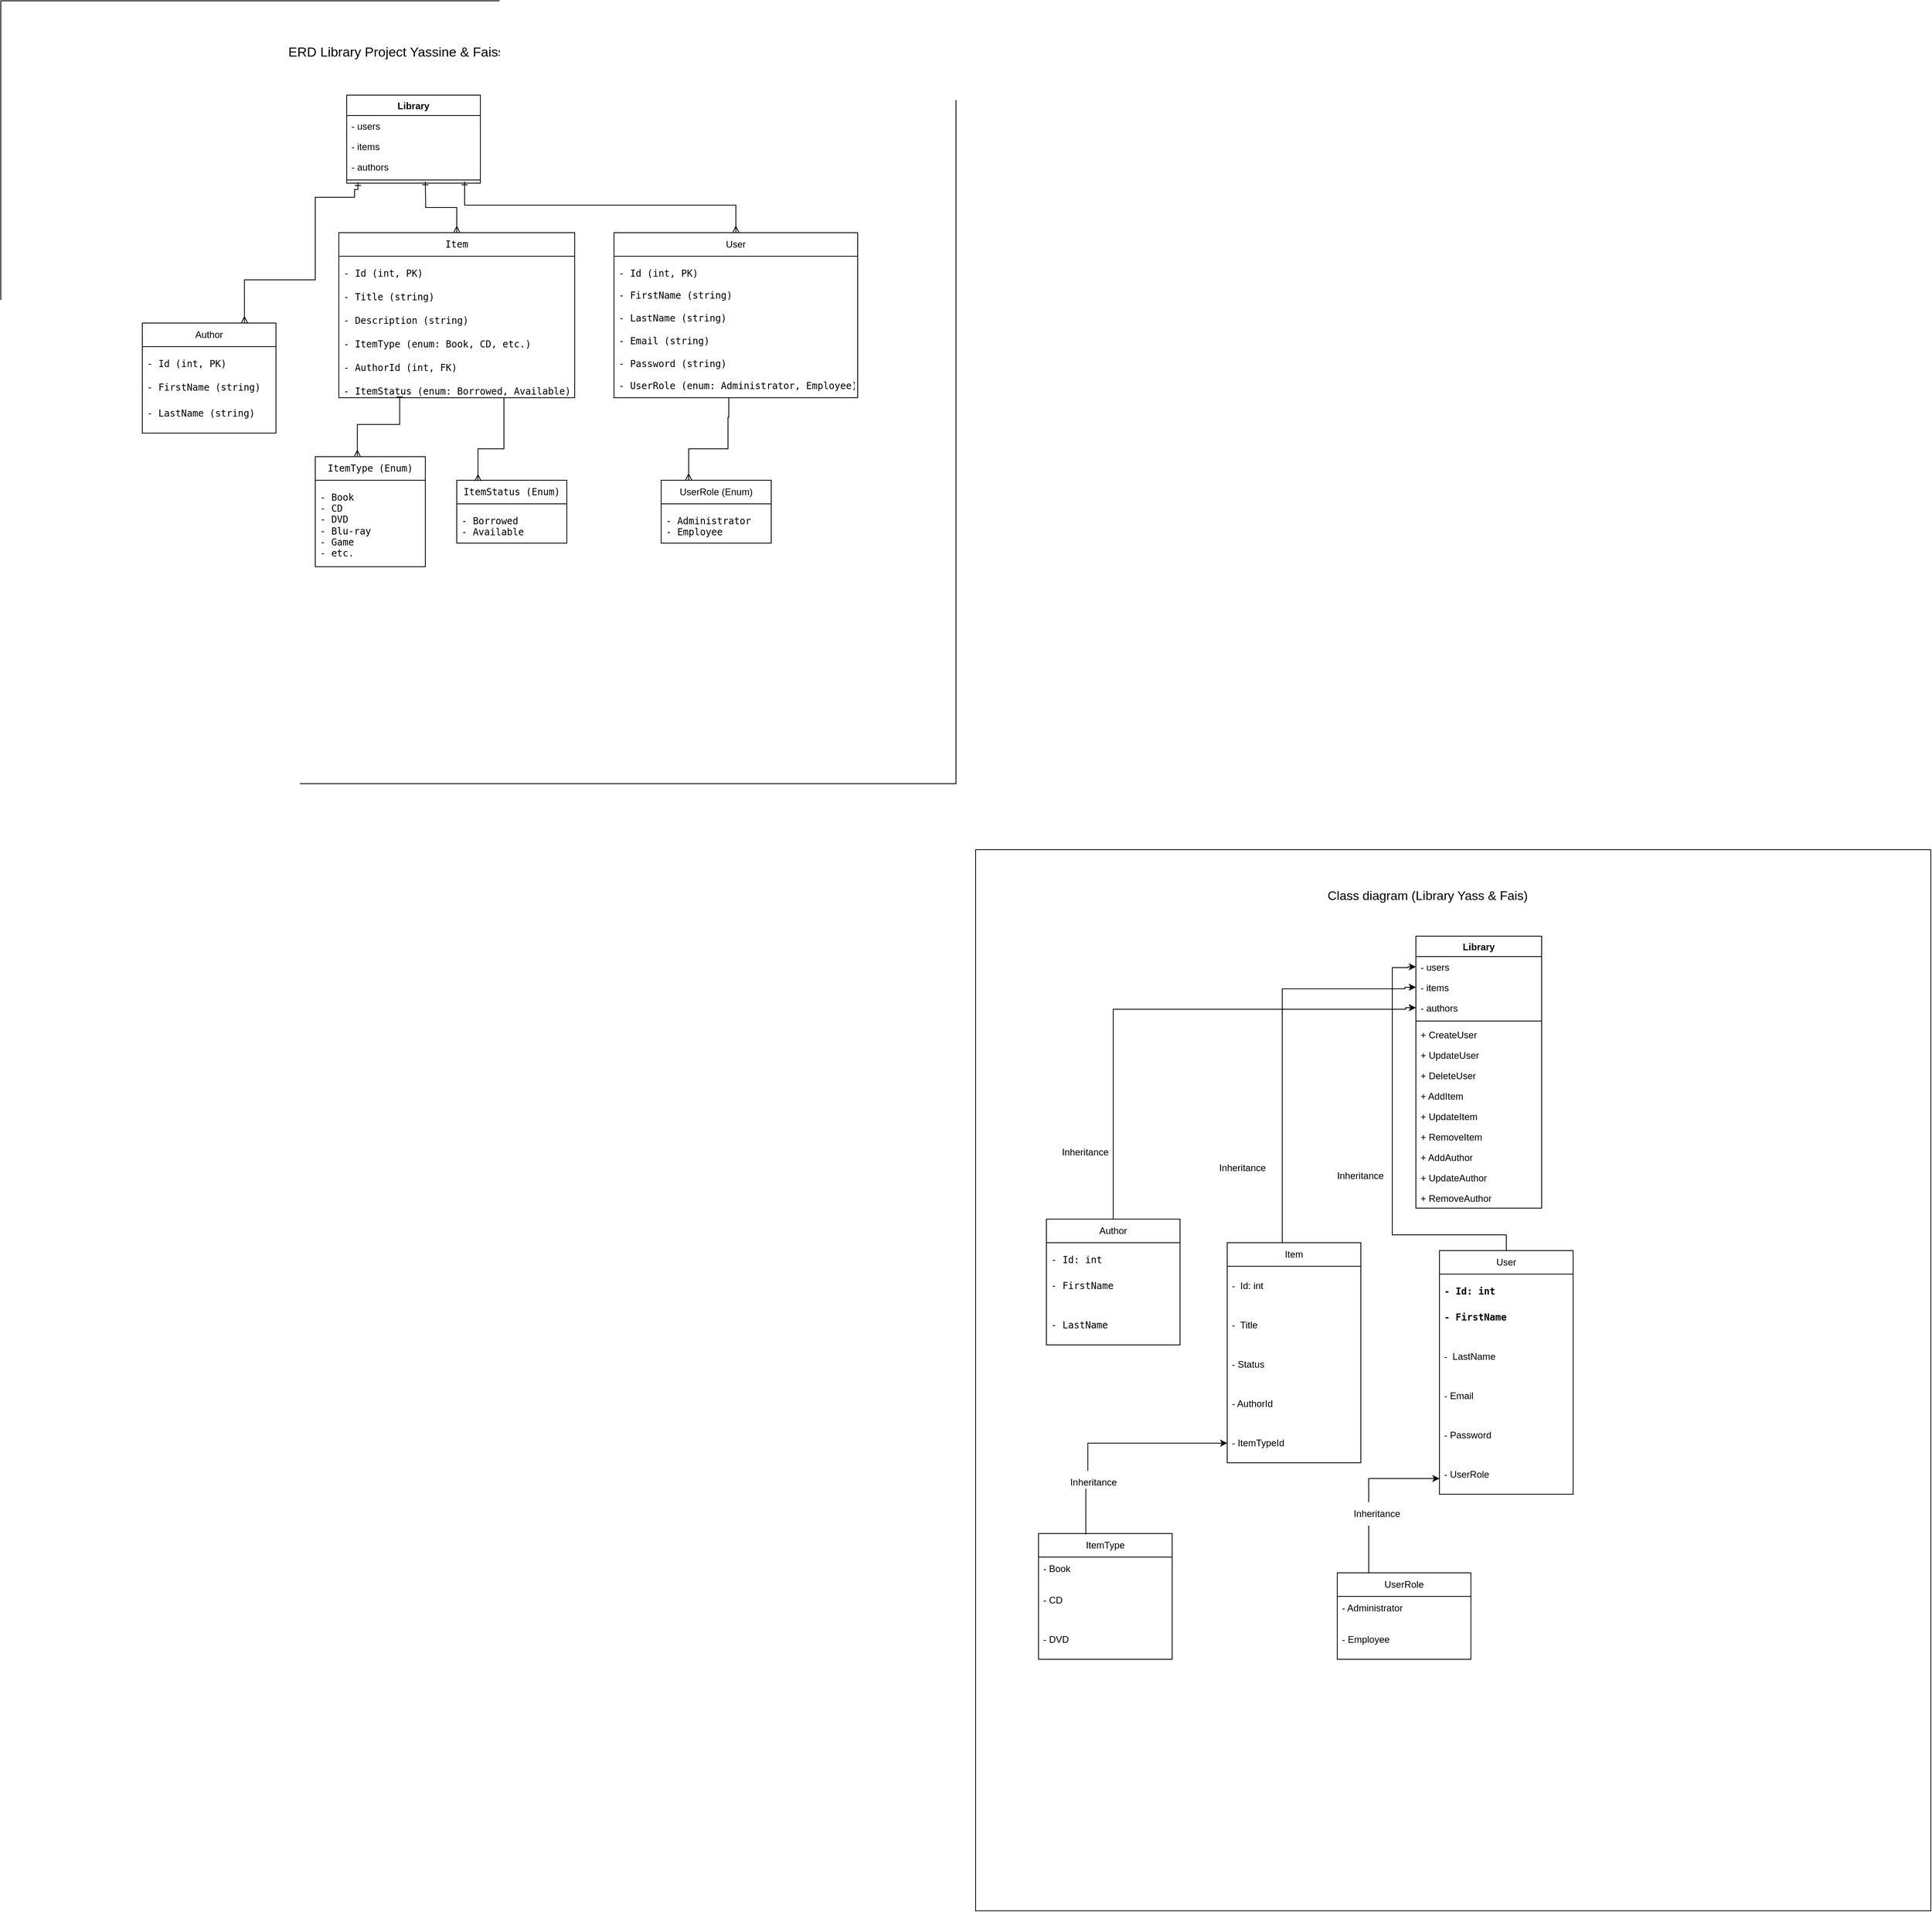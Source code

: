 <mxfile version="21.0.10" type="device"><diagram name="ERD+CLASS" id="y2xXu5rmBTMX0MYpU4nD"><mxGraphModel dx="2514" dy="2089" grid="1" gridSize="10" guides="1" tooltips="1" connect="1" arrows="1" fold="1" page="1" pageScale="1" pageWidth="827" pageHeight="1169" math="0" shadow="0"><root><mxCell id="0"/><mxCell id="1" parent="0"/><mxCell id="miPGfWL3YQAlWUfBly0K-80" value="" style="rounded=0;whiteSpace=wrap;html=1;" parent="1" vertex="1"><mxGeometry x="-270" y="-870" width="1215" height="996" as="geometry"/></mxCell><mxCell id="miPGfWL3YQAlWUfBly0K-81" value="&lt;p style=&quot;line-height: 140%; font-size: 17px;&quot;&gt;ERD Library Project Yassine &amp;amp; Faissal&lt;br&gt;&lt;/p&gt;" style="text;html=1;strokeColor=none;fillColor=none;align=center;verticalAlign=middle;whiteSpace=wrap;rounded=0;" parent="1" vertex="1"><mxGeometry x="40" y="-830" width="400" height="50" as="geometry"/></mxCell><mxCell id="miPGfWL3YQAlWUfBly0K-83" value="Author" style="swimlane;fontStyle=0;childLayout=stackLayout;horizontal=1;startSize=30;horizontalStack=0;resizeParent=1;resizeParentMax=0;resizeLast=0;collapsible=1;marginBottom=0;whiteSpace=wrap;html=1;" parent="1" vertex="1"><mxGeometry x="-90" y="-460" width="170" height="140" as="geometry"/></mxCell><mxCell id="miPGfWL3YQAlWUfBly0K-84" value="&lt;pre&gt;&lt;code class=&quot;!whitespace-pre hljs language-diff&quot;&gt;- Id (int, PK)&lt;/code&gt;&lt;/pre&gt;" style="text;strokeColor=none;fillColor=none;align=left;verticalAlign=middle;spacingLeft=4;spacingRight=4;overflow=hidden;points=[[0,0.5],[1,0.5]];portConstraint=eastwest;rotatable=0;whiteSpace=wrap;html=1;" parent="miPGfWL3YQAlWUfBly0K-83" vertex="1"><mxGeometry y="30" width="170" height="30" as="geometry"/></mxCell><mxCell id="miPGfWL3YQAlWUfBly0K-85" value="&lt;pre&gt;&lt;code class=&quot;!whitespace-pre hljs language-diff&quot;&gt;- FirstName (string)&lt;/code&gt;&lt;/pre&gt;" style="text;strokeColor=none;fillColor=none;align=left;verticalAlign=middle;spacingLeft=4;spacingRight=4;overflow=hidden;points=[[0,0.5],[1,0.5]];portConstraint=eastwest;rotatable=0;whiteSpace=wrap;html=1;" parent="miPGfWL3YQAlWUfBly0K-83" vertex="1"><mxGeometry y="60" width="170" height="30" as="geometry"/></mxCell><mxCell id="miPGfWL3YQAlWUfBly0K-86" value="&lt;pre&gt;&lt;code class=&quot;!whitespace-pre hljs language-diff&quot;&gt;- LastName (string)&lt;/code&gt;&lt;/pre&gt;" style="text;strokeColor=none;fillColor=none;align=left;verticalAlign=middle;spacingLeft=4;spacingRight=4;overflow=hidden;points=[[0,0.5],[1,0.5]];portConstraint=eastwest;rotatable=0;whiteSpace=wrap;html=1;" parent="miPGfWL3YQAlWUfBly0K-83" vertex="1"><mxGeometry y="90" width="170" height="50" as="geometry"/></mxCell><mxCell id="miPGfWL3YQAlWUfBly0K-87" value="&lt;pre&gt;&lt;code class=&quot;!whitespace-pre hljs language-diff&quot;&gt;Item&lt;/code&gt;&lt;/pre&gt;" style="swimlane;fontStyle=0;childLayout=stackLayout;horizontal=1;startSize=30;horizontalStack=0;resizeParent=1;resizeParentMax=0;resizeLast=0;collapsible=1;marginBottom=0;whiteSpace=wrap;html=1;" parent="1" vertex="1"><mxGeometry x="160" y="-575" width="300" height="210" as="geometry"/></mxCell><mxCell id="miPGfWL3YQAlWUfBly0K-88" value="&lt;pre&gt;&lt;code class=&quot;!whitespace-pre hljs language-diff&quot;&gt;- Id (int, PK)&lt;/code&gt;&lt;/pre&gt;" style="text;strokeColor=none;fillColor=none;align=left;verticalAlign=middle;spacingLeft=4;spacingRight=4;overflow=hidden;points=[[0,0.5],[1,0.5]];portConstraint=eastwest;rotatable=0;whiteSpace=wrap;html=1;" parent="miPGfWL3YQAlWUfBly0K-87" vertex="1"><mxGeometry y="30" width="300" height="30" as="geometry"/></mxCell><mxCell id="miPGfWL3YQAlWUfBly0K-89" value="&lt;pre&gt;&lt;code class=&quot;!whitespace-pre hljs language-diff&quot;&gt;&lt;span class=&quot;hljs-deletion&quot;&gt;- Title (string)&lt;/span&gt;&lt;/code&gt;&lt;/pre&gt;" style="text;strokeColor=none;fillColor=none;align=left;verticalAlign=middle;spacingLeft=4;spacingRight=4;overflow=hidden;points=[[0,0.5],[1,0.5]];portConstraint=eastwest;rotatable=0;whiteSpace=wrap;html=1;" parent="miPGfWL3YQAlWUfBly0K-87" vertex="1"><mxGeometry y="60" width="300" height="30" as="geometry"/></mxCell><mxCell id="miPGfWL3YQAlWUfBly0K-90" value="&lt;pre&gt;&lt;code class=&quot;!whitespace-pre hljs language-diff&quot;&gt;&lt;span class=&quot;hljs-deletion&quot;&gt;- Description (string)&lt;/span&gt;&lt;/code&gt;&lt;/pre&gt;" style="text;strokeColor=none;fillColor=none;align=left;verticalAlign=middle;spacingLeft=4;spacingRight=4;overflow=hidden;points=[[0,0.5],[1,0.5]];portConstraint=eastwest;rotatable=0;whiteSpace=wrap;html=1;" parent="miPGfWL3YQAlWUfBly0K-87" vertex="1"><mxGeometry y="90" width="300" height="30" as="geometry"/></mxCell><mxCell id="miPGfWL3YQAlWUfBly0K-91" value="&lt;pre&gt;&lt;code class=&quot;!whitespace-pre hljs language-diff&quot;&gt;- ItemType (enum: Book, CD, etc.)&lt;/code&gt;&lt;/pre&gt;" style="text;strokeColor=none;fillColor=none;align=left;verticalAlign=middle;spacingLeft=4;spacingRight=4;overflow=hidden;points=[[0,0.5],[1,0.5]];portConstraint=eastwest;rotatable=0;whiteSpace=wrap;html=1;" parent="miPGfWL3YQAlWUfBly0K-87" vertex="1"><mxGeometry y="120" width="300" height="30" as="geometry"/></mxCell><mxCell id="miPGfWL3YQAlWUfBly0K-92" value="&lt;pre&gt;&lt;code class=&quot;!whitespace-pre hljs language-diff&quot;&gt;- AuthorId (int, FK)&lt;/code&gt;&lt;/pre&gt;" style="text;strokeColor=none;fillColor=none;align=left;verticalAlign=middle;spacingLeft=4;spacingRight=4;overflow=hidden;points=[[0,0.5],[1,0.5]];portConstraint=eastwest;rotatable=0;whiteSpace=wrap;html=1;" parent="miPGfWL3YQAlWUfBly0K-87" vertex="1"><mxGeometry y="150" width="300" height="30" as="geometry"/></mxCell><mxCell id="miPGfWL3YQAlWUfBly0K-93" value="&lt;pre&gt;&lt;code class=&quot;!whitespace-pre hljs language-diff&quot;&gt;- ItemStatus (enum: Borrowed, Available)&lt;/code&gt;&lt;/pre&gt;" style="text;strokeColor=none;fillColor=none;align=left;verticalAlign=middle;spacingLeft=4;spacingRight=4;overflow=hidden;points=[[0,0.5],[1,0.5]];portConstraint=eastwest;rotatable=0;whiteSpace=wrap;html=1;" parent="miPGfWL3YQAlWUfBly0K-87" vertex="1"><mxGeometry y="180" width="300" height="30" as="geometry"/></mxCell><mxCell id="miPGfWL3YQAlWUfBly0K-94" value="&lt;pre&gt;&lt;code class=&quot;!whitespace-pre hljs language-diff&quot;&gt;ItemType (Enum)&lt;/code&gt;&lt;/pre&gt;" style="swimlane;fontStyle=0;childLayout=stackLayout;horizontal=1;startSize=30;horizontalStack=0;resizeParent=1;resizeParentMax=0;resizeLast=0;collapsible=1;marginBottom=0;whiteSpace=wrap;html=1;" parent="1" vertex="1"><mxGeometry x="130" y="-290" width="140" height="140" as="geometry"/></mxCell><mxCell id="miPGfWL3YQAlWUfBly0K-95" value="&lt;pre&gt;&lt;code class=&quot;!whitespace-pre hljs language-diff&quot;&gt;- Book&lt;br&gt;&lt;/code&gt;&lt;code class=&quot;!whitespace-pre hljs language-diff&quot;&gt;- CD&lt;br&gt;&lt;span class=&quot;hljs-deletion&quot;&gt;- DVD&lt;/span&gt;&lt;br&gt;&lt;span class=&quot;hljs-deletion&quot;&gt;- Blu-ray&lt;/span&gt;&lt;br&gt;&lt;span class=&quot;hljs-deletion&quot;&gt;- Game&lt;/span&gt;&lt;br&gt;&lt;span class=&quot;hljs-deletion&quot;&gt;- etc.&lt;/span&gt;&lt;/code&gt;&lt;/pre&gt;" style="text;strokeColor=none;fillColor=none;align=left;verticalAlign=middle;spacingLeft=4;spacingRight=4;overflow=hidden;points=[[0,0.5],[1,0.5]];portConstraint=eastwest;rotatable=0;whiteSpace=wrap;html=1;" parent="miPGfWL3YQAlWUfBly0K-94" vertex="1"><mxGeometry y="30" width="140" height="110" as="geometry"/></mxCell><mxCell id="miPGfWL3YQAlWUfBly0K-96" value="User" style="swimlane;fontStyle=0;childLayout=stackLayout;horizontal=1;startSize=30;horizontalStack=0;resizeParent=1;resizeParentMax=0;resizeLast=0;collapsible=1;marginBottom=0;whiteSpace=wrap;html=1;" parent="1" vertex="1"><mxGeometry x="510" y="-575" width="310" height="210" as="geometry"/></mxCell><mxCell id="miPGfWL3YQAlWUfBly0K-97" value="&lt;pre&gt;&lt;code class=&quot;!whitespace-pre hljs language-diff&quot;&gt;- Id (int, PK)&lt;br&gt;&lt;br&gt;&lt;span class=&quot;hljs-deletion&quot;&gt;- FirstName (string)&lt;/span&gt;&lt;br&gt;&lt;br&gt;&lt;span class=&quot;hljs-deletion&quot;&gt;- LastName (string)&lt;/span&gt;&lt;br&gt;&lt;br&gt;&lt;span class=&quot;hljs-deletion&quot;&gt;- Email (string)&lt;/span&gt;&lt;br&gt;&lt;br&gt;&lt;span class=&quot;hljs-deletion&quot;&gt;- Password (string)&lt;/span&gt;&lt;br&gt;&lt;br&gt;&lt;span class=&quot;hljs-deletion&quot;&gt;- UserRole (enum: Administrator, Employee)&lt;/span&gt;&lt;/code&gt;&lt;/pre&gt;" style="text;strokeColor=none;fillColor=none;align=left;verticalAlign=middle;spacingLeft=4;spacingRight=4;overflow=hidden;points=[[0,0.5],[1,0.5]];portConstraint=eastwest;rotatable=0;whiteSpace=wrap;html=1;" parent="miPGfWL3YQAlWUfBly0K-96" vertex="1"><mxGeometry y="30" width="310" height="180" as="geometry"/></mxCell><mxCell id="miPGfWL3YQAlWUfBly0K-98" value="UserRole (Enum)" style="swimlane;fontStyle=0;childLayout=stackLayout;horizontal=1;startSize=30;horizontalStack=0;resizeParent=1;resizeParentMax=0;resizeLast=0;collapsible=1;marginBottom=0;whiteSpace=wrap;html=1;" parent="1" vertex="1"><mxGeometry x="570" y="-260" width="140" height="80" as="geometry"/></mxCell><mxCell id="miPGfWL3YQAlWUfBly0K-99" value="&lt;pre&gt;&lt;code class=&quot;!whitespace-pre hljs language-diff&quot;&gt;- Administrator&lt;br/&gt;&lt;span class=&quot;hljs-deletion&quot;&gt;- Employee&lt;/span&gt;&lt;/code&gt;&lt;/pre&gt;" style="text;strokeColor=none;fillColor=none;align=left;verticalAlign=middle;spacingLeft=4;spacingRight=4;overflow=hidden;points=[[0,0.5],[1,0.5]];portConstraint=eastwest;rotatable=0;whiteSpace=wrap;html=1;" parent="miPGfWL3YQAlWUfBly0K-98" vertex="1"><mxGeometry y="30" width="140" height="50" as="geometry"/></mxCell><mxCell id="miPGfWL3YQAlWUfBly0K-100" value="&lt;pre&gt;&lt;code class=&quot;!whitespace-pre hljs language-diff&quot;&gt;ItemStatus (Enum)&lt;/code&gt;&lt;/pre&gt;" style="swimlane;fontStyle=0;childLayout=stackLayout;horizontal=1;startSize=30;horizontalStack=0;resizeParent=1;resizeParentMax=0;resizeLast=0;collapsible=1;marginBottom=0;whiteSpace=wrap;html=1;" parent="1" vertex="1"><mxGeometry x="310" y="-260" width="140" height="80" as="geometry"/></mxCell><mxCell id="miPGfWL3YQAlWUfBly0K-101" value="&lt;pre&gt;&lt;code class=&quot;!whitespace-pre hljs language-diff&quot;&gt;- Borrowed  &lt;br&gt;- Available &lt;/code&gt;&lt;/pre&gt;" style="text;strokeColor=none;fillColor=none;align=left;verticalAlign=middle;spacingLeft=4;spacingRight=4;overflow=hidden;points=[[0,0.5],[1,0.5]];portConstraint=eastwest;rotatable=0;whiteSpace=wrap;html=1;" parent="miPGfWL3YQAlWUfBly0K-100" vertex="1"><mxGeometry y="30" width="140" height="50" as="geometry"/></mxCell><mxCell id="miPGfWL3YQAlWUfBly0K-103" style="edgeStyle=orthogonalEdgeStyle;rounded=0;orthogonalLoop=1;jettySize=auto;html=1;endArrow=baseDash;endFill=0;startArrow=ERmany;startFill=0;exitX=0.25;exitY=0;exitDx=0;exitDy=0;" parent="1" source="miPGfWL3YQAlWUfBly0K-98" target="miPGfWL3YQAlWUfBly0K-97" edge="1"><mxGeometry relative="1" as="geometry"><Array as="points"><mxPoint x="605" y="-300"/><mxPoint x="655" y="-300"/><mxPoint x="655" y="-340"/><mxPoint x="656" y="-340"/></Array><mxPoint x="600" y="-310" as="sourcePoint"/><mxPoint x="908" y="-322" as="targetPoint"/></mxGeometry></mxCell><mxCell id="miPGfWL3YQAlWUfBly0K-104" style="edgeStyle=orthogonalEdgeStyle;rounded=0;orthogonalLoop=1;jettySize=auto;html=1;endArrow=ERmany;endFill=0;startArrow=ERone;startFill=0;entryX=0.5;entryY=0;entryDx=0;entryDy=0;" parent="1" target="miPGfWL3YQAlWUfBly0K-87" edge="1"><mxGeometry relative="1" as="geometry"><mxPoint x="270" y="-640" as="sourcePoint"/><mxPoint x="270" y="-512" as="targetPoint"/></mxGeometry></mxCell><mxCell id="miPGfWL3YQAlWUfBly0K-105" style="edgeStyle=orthogonalEdgeStyle;rounded=0;orthogonalLoop=1;jettySize=auto;html=1;endArrow=ERmany;endFill=0;startArrow=ERone;startFill=0;entryX=0.5;entryY=0;entryDx=0;entryDy=0;" parent="1" target="miPGfWL3YQAlWUfBly0K-96" edge="1"><mxGeometry relative="1" as="geometry"><mxPoint x="320" y="-640" as="sourcePoint"/><mxPoint x="340" y="-550" as="targetPoint"/><Array as="points"><mxPoint x="320" y="-610"/><mxPoint x="665" y="-610"/></Array></mxGeometry></mxCell><mxCell id="miPGfWL3YQAlWUfBly0K-106" style="edgeStyle=orthogonalEdgeStyle;rounded=0;orthogonalLoop=1;jettySize=auto;html=1;startArrow=ERmany;startFill=0;endArrow=baseDash;endFill=0;exitX=0.193;exitY=0.013;exitDx=0;exitDy=0;exitPerimeter=0;" parent="1" source="miPGfWL3YQAlWUfBly0K-100" target="miPGfWL3YQAlWUfBly0K-93" edge="1"><mxGeometry relative="1" as="geometry"><Array as="points"><mxPoint x="337" y="-300"/><mxPoint x="370" y="-300"/></Array><mxPoint x="334" y="-279" as="sourcePoint"/><mxPoint x="370" y="-360" as="targetPoint"/></mxGeometry></mxCell><mxCell id="miPGfWL3YQAlWUfBly0K-107" style="edgeStyle=orthogonalEdgeStyle;rounded=0;orthogonalLoop=1;jettySize=auto;html=1;startArrow=ERmany;startFill=0;endArrow=baseDash;endFill=0;exitX=0.193;exitY=0.013;exitDx=0;exitDy=0;exitPerimeter=0;entryX=0.258;entryY=0.968;entryDx=0;entryDy=0;entryPerimeter=0;" parent="1" target="miPGfWL3YQAlWUfBly0K-93" edge="1"><mxGeometry relative="1" as="geometry"><Array as="points"><mxPoint x="184" y="-331"/><mxPoint x="237" y="-331"/></Array><mxPoint x="183.5" y="-290" as="sourcePoint"/><mxPoint x="216" y="-390" as="targetPoint"/></mxGeometry></mxCell><mxCell id="miPGfWL3YQAlWUfBly0K-108" value="" style="rounded=0;whiteSpace=wrap;html=1;" parent="1" vertex="1"><mxGeometry x="970" y="210" width="1215" height="1350" as="geometry"/></mxCell><mxCell id="miPGfWL3YQAlWUfBly0K-109" value="&lt;font style=&quot;font-size: 16px;&quot;&gt;Class diagram (Library Yass &amp;amp; Fais)&lt;br&gt;&lt;/font&gt;" style="text;html=1;strokeColor=none;fillColor=none;align=center;verticalAlign=middle;whiteSpace=wrap;rounded=0;" parent="1" vertex="1"><mxGeometry x="1320" y="226" width="450" height="84" as="geometry"/></mxCell><mxCell id="miPGfWL3YQAlWUfBly0K-110" value="Author" style="swimlane;fontStyle=0;childLayout=stackLayout;horizontal=1;startSize=30;horizontalStack=0;resizeParent=1;resizeParentMax=0;resizeLast=0;collapsible=1;marginBottom=0;whiteSpace=wrap;html=1;" parent="1" vertex="1"><mxGeometry x="1060" y="680" width="170" height="160" as="geometry"/></mxCell><mxCell id="miPGfWL3YQAlWUfBly0K-111" value="&lt;pre&gt;&lt;code class=&quot;!whitespace-pre hljs language-sql&quot;&gt;- Id: &lt;span class=&quot;hljs-type&quot;&gt;int&lt;/span&gt;&lt;/code&gt;&lt;/pre&gt;" style="text;strokeColor=none;fillColor=none;align=left;verticalAlign=middle;spacingLeft=4;spacingRight=4;overflow=hidden;points=[[0,0.5],[1,0.5]];portConstraint=eastwest;rotatable=0;whiteSpace=wrap;html=1;" parent="miPGfWL3YQAlWUfBly0K-110" vertex="1"><mxGeometry y="30" width="170" height="30" as="geometry"/></mxCell><mxCell id="miPGfWL3YQAlWUfBly0K-112" value="&lt;pre&gt;&lt;code class=&quot;!whitespace-pre hljs language-sql&quot;&gt;- FirstName &lt;span class=&quot;hljs-operator&quot;&gt;&lt;/span&gt;&lt;/code&gt;&lt;/pre&gt;" style="text;strokeColor=none;fillColor=none;align=left;verticalAlign=middle;spacingLeft=4;spacingRight=4;overflow=hidden;points=[[0,0.5],[1,0.5]];portConstraint=eastwest;rotatable=0;whiteSpace=wrap;html=1;" parent="miPGfWL3YQAlWUfBly0K-110" vertex="1"><mxGeometry y="60" width="170" height="50" as="geometry"/></mxCell><mxCell id="miPGfWL3YQAlWUfBly0K-113" value="&lt;pre&gt;&lt;code class=&quot;!whitespace-pre hljs language-sql&quot;&gt;- LastName &lt;span class=&quot;hljs-operator&quot;&gt;&lt;/span&gt;&lt;/code&gt;&lt;/pre&gt;" style="text;strokeColor=none;fillColor=none;align=left;verticalAlign=middle;spacingLeft=4;spacingRight=4;overflow=hidden;points=[[0,0.5],[1,0.5]];portConstraint=eastwest;rotatable=0;whiteSpace=wrap;html=1;" parent="miPGfWL3YQAlWUfBly0K-110" vertex="1"><mxGeometry y="110" width="170" height="50" as="geometry"/></mxCell><mxCell id="miPGfWL3YQAlWUfBly0K-114" value="User" style="swimlane;fontStyle=0;childLayout=stackLayout;horizontal=1;startSize=30;horizontalStack=0;resizeParent=1;resizeParentMax=0;resizeLast=0;collapsible=1;marginBottom=0;whiteSpace=wrap;html=1;" parent="1" vertex="1"><mxGeometry x="1560" y="720" width="170" height="310" as="geometry"/></mxCell><mxCell id="miPGfWL3YQAlWUfBly0K-115" value="&lt;pre&gt;&lt;code class=&quot;!whitespace-pre hljs language-sql&quot;&gt;- Id: &lt;span class=&quot;hljs-type&quot;&gt;int&lt;/span&gt;&lt;/code&gt;&lt;/pre&gt;" style="text;strokeColor=none;fillColor=none;align=left;verticalAlign=middle;spacingLeft=4;spacingRight=4;overflow=hidden;points=[[0,0.5],[1,0.5]];portConstraint=eastwest;rotatable=0;whiteSpace=wrap;html=1;fontStyle=1" parent="miPGfWL3YQAlWUfBly0K-114" vertex="1"><mxGeometry y="30" width="170" height="30" as="geometry"/></mxCell><mxCell id="miPGfWL3YQAlWUfBly0K-116" value="&lt;pre&gt;&lt;code class=&quot;!whitespace-pre hljs language-sql&quot;&gt;- FirstName &lt;span class=&quot;hljs-operator&quot;&gt;&lt;/span&gt;&lt;/code&gt;&lt;/pre&gt;" style="text;strokeColor=none;fillColor=none;align=left;verticalAlign=middle;spacingLeft=4;spacingRight=4;overflow=hidden;points=[[0,0.5],[1,0.5]];portConstraint=eastwest;rotatable=0;whiteSpace=wrap;html=1;fontStyle=1" parent="miPGfWL3YQAlWUfBly0K-114" vertex="1"><mxGeometry y="60" width="170" height="50" as="geometry"/></mxCell><mxCell id="miPGfWL3YQAlWUfBly0K-117" value="-&amp;nbsp; LastName" style="text;strokeColor=none;fillColor=none;align=left;verticalAlign=middle;spacingLeft=4;spacingRight=4;overflow=hidden;points=[[0,0.5],[1,0.5]];portConstraint=eastwest;rotatable=0;whiteSpace=wrap;html=1;" parent="miPGfWL3YQAlWUfBly0K-114" vertex="1"><mxGeometry y="110" width="170" height="50" as="geometry"/></mxCell><mxCell id="miPGfWL3YQAlWUfBly0K-118" value="- Email" style="text;strokeColor=none;fillColor=none;align=left;verticalAlign=middle;spacingLeft=4;spacingRight=4;overflow=hidden;points=[[0,0.5],[1,0.5]];portConstraint=eastwest;rotatable=0;whiteSpace=wrap;html=1;" parent="miPGfWL3YQAlWUfBly0K-114" vertex="1"><mxGeometry y="160" width="170" height="50" as="geometry"/></mxCell><mxCell id="miPGfWL3YQAlWUfBly0K-119" value="- Password" style="text;strokeColor=none;fillColor=none;align=left;verticalAlign=middle;spacingLeft=4;spacingRight=4;overflow=hidden;points=[[0,0.5],[1,0.5]];portConstraint=eastwest;rotatable=0;whiteSpace=wrap;html=1;" parent="miPGfWL3YQAlWUfBly0K-114" vertex="1"><mxGeometry y="210" width="170" height="50" as="geometry"/></mxCell><mxCell id="miPGfWL3YQAlWUfBly0K-120" value="- UserRole" style="text;strokeColor=none;fillColor=none;align=left;verticalAlign=middle;spacingLeft=4;spacingRight=4;overflow=hidden;points=[[0,0.5],[1,0.5]];portConstraint=eastwest;rotatable=0;whiteSpace=wrap;html=1;" parent="miPGfWL3YQAlWUfBly0K-114" vertex="1"><mxGeometry y="260" width="170" height="50" as="geometry"/></mxCell><mxCell id="miPGfWL3YQAlWUfBly0K-121" value="Item" style="swimlane;fontStyle=0;childLayout=stackLayout;horizontal=1;startSize=30;horizontalStack=0;resizeParent=1;resizeParentMax=0;resizeLast=0;collapsible=1;marginBottom=0;whiteSpace=wrap;html=1;" parent="1" vertex="1"><mxGeometry x="1290" y="710" width="170" height="280" as="geometry"/></mxCell><mxCell id="miPGfWL3YQAlWUfBly0K-122" value="-&amp;nbsp; Id: int" style="text;strokeColor=none;fillColor=none;align=left;verticalAlign=middle;spacingLeft=4;spacingRight=4;overflow=hidden;points=[[0,0.5],[1,0.5]];portConstraint=eastwest;rotatable=0;whiteSpace=wrap;html=1;" parent="miPGfWL3YQAlWUfBly0K-121" vertex="1"><mxGeometry y="30" width="170" height="50" as="geometry"/></mxCell><mxCell id="miPGfWL3YQAlWUfBly0K-123" value="-&amp;nbsp; Title" style="text;strokeColor=none;fillColor=none;align=left;verticalAlign=middle;spacingLeft=4;spacingRight=4;overflow=hidden;points=[[0,0.5],[1,0.5]];portConstraint=eastwest;rotatable=0;whiteSpace=wrap;html=1;" parent="miPGfWL3YQAlWUfBly0K-121" vertex="1"><mxGeometry y="80" width="170" height="50" as="geometry"/></mxCell><mxCell id="miPGfWL3YQAlWUfBly0K-124" value="- Status" style="text;strokeColor=none;fillColor=none;align=left;verticalAlign=middle;spacingLeft=4;spacingRight=4;overflow=hidden;points=[[0,0.5],[1,0.5]];portConstraint=eastwest;rotatable=0;whiteSpace=wrap;html=1;" parent="miPGfWL3YQAlWUfBly0K-121" vertex="1"><mxGeometry y="130" width="170" height="50" as="geometry"/></mxCell><mxCell id="miPGfWL3YQAlWUfBly0K-125" value="- AuthorId" style="text;strokeColor=none;fillColor=none;align=left;verticalAlign=middle;spacingLeft=4;spacingRight=4;overflow=hidden;points=[[0,0.5],[1,0.5]];portConstraint=eastwest;rotatable=0;whiteSpace=wrap;html=1;" parent="miPGfWL3YQAlWUfBly0K-121" vertex="1"><mxGeometry y="180" width="170" height="50" as="geometry"/></mxCell><mxCell id="miPGfWL3YQAlWUfBly0K-126" value="- ItemTypeId" style="text;strokeColor=none;fillColor=none;align=left;verticalAlign=middle;spacingLeft=4;spacingRight=4;overflow=hidden;points=[[0,0.5],[1,0.5]];portConstraint=eastwest;rotatable=0;whiteSpace=wrap;html=1;" parent="miPGfWL3YQAlWUfBly0K-121" vertex="1"><mxGeometry y="230" width="170" height="50" as="geometry"/></mxCell><mxCell id="miPGfWL3YQAlWUfBly0K-127" value="ItemType" style="swimlane;fontStyle=0;childLayout=stackLayout;horizontal=1;startSize=30;horizontalStack=0;resizeParent=1;resizeParentMax=0;resizeLast=0;collapsible=1;marginBottom=0;whiteSpace=wrap;html=1;" parent="1" vertex="1"><mxGeometry x="1050" y="1080" width="170" height="160" as="geometry"/></mxCell><mxCell id="miPGfWL3YQAlWUfBly0K-128" value="- Book" style="text;strokeColor=none;fillColor=none;align=left;verticalAlign=middle;spacingLeft=4;spacingRight=4;overflow=hidden;points=[[0,0.5],[1,0.5]];portConstraint=eastwest;rotatable=0;whiteSpace=wrap;html=1;" parent="miPGfWL3YQAlWUfBly0K-127" vertex="1"><mxGeometry y="30" width="170" height="30" as="geometry"/></mxCell><mxCell id="miPGfWL3YQAlWUfBly0K-129" value="- CD" style="text;strokeColor=none;fillColor=none;align=left;verticalAlign=middle;spacingLeft=4;spacingRight=4;overflow=hidden;points=[[0,0.5],[1,0.5]];portConstraint=eastwest;rotatable=0;whiteSpace=wrap;html=1;" parent="miPGfWL3YQAlWUfBly0K-127" vertex="1"><mxGeometry y="60" width="170" height="50" as="geometry"/></mxCell><mxCell id="miPGfWL3YQAlWUfBly0K-130" value="- DVD" style="text;strokeColor=none;fillColor=none;align=left;verticalAlign=middle;spacingLeft=4;spacingRight=4;overflow=hidden;points=[[0,0.5],[1,0.5]];portConstraint=eastwest;rotatable=0;whiteSpace=wrap;html=1;" parent="miPGfWL3YQAlWUfBly0K-127" vertex="1"><mxGeometry y="110" width="170" height="50" as="geometry"/></mxCell><mxCell id="miPGfWL3YQAlWUfBly0K-131" value="UserRole" style="swimlane;fontStyle=0;childLayout=stackLayout;horizontal=1;startSize=30;horizontalStack=0;resizeParent=1;resizeParentMax=0;resizeLast=0;collapsible=1;marginBottom=0;whiteSpace=wrap;html=1;" parent="1" vertex="1"><mxGeometry x="1430" y="1130" width="170" height="110" as="geometry"/></mxCell><mxCell id="miPGfWL3YQAlWUfBly0K-132" value="- Administrator" style="text;strokeColor=none;fillColor=none;align=left;verticalAlign=middle;spacingLeft=4;spacingRight=4;overflow=hidden;points=[[0,0.5],[1,0.5]];portConstraint=eastwest;rotatable=0;whiteSpace=wrap;html=1;" parent="miPGfWL3YQAlWUfBly0K-131" vertex="1"><mxGeometry y="30" width="170" height="30" as="geometry"/></mxCell><mxCell id="miPGfWL3YQAlWUfBly0K-133" value="- Employee" style="text;strokeColor=none;fillColor=none;align=left;verticalAlign=middle;spacingLeft=4;spacingRight=4;overflow=hidden;points=[[0,0.5],[1,0.5]];portConstraint=eastwest;rotatable=0;whiteSpace=wrap;html=1;" parent="miPGfWL3YQAlWUfBly0K-131" vertex="1"><mxGeometry y="60" width="170" height="50" as="geometry"/></mxCell><mxCell id="miPGfWL3YQAlWUfBly0K-134" style="edgeStyle=orthogonalEdgeStyle;rounded=0;orthogonalLoop=1;jettySize=auto;html=1;exitX=0.5;exitY=0;exitDx=0;exitDy=0;entryX=0;entryY=0.5;entryDx=0;entryDy=0;" parent="1" source="miPGfWL3YQAlWUfBly0K-110" target="miPGfWL3YQAlWUfBly0K-138" edge="1"><mxGeometry relative="1" as="geometry"><Array as="points"><mxPoint x="1145" y="413"/><mxPoint x="1517" y="413"/><mxPoint x="1517" y="411"/></Array><mxPoint x="1290" y="140" as="sourcePoint"/><mxPoint x="1150" y="369" as="targetPoint"/></mxGeometry></mxCell><mxCell id="miPGfWL3YQAlWUfBly0K-135" value="Library" style="swimlane;fontStyle=1;align=center;verticalAlign=top;childLayout=stackLayout;horizontal=1;startSize=26;horizontalStack=0;resizeParent=1;resizeParentMax=0;resizeLast=0;collapsible=1;marginBottom=0;whiteSpace=wrap;html=1;" parent="1" vertex="1"><mxGeometry x="1530" y="320" width="160" height="346" as="geometry"/></mxCell><mxCell id="miPGfWL3YQAlWUfBly0K-136" value="- users" style="text;strokeColor=none;fillColor=none;align=left;verticalAlign=top;spacingLeft=4;spacingRight=4;overflow=hidden;rotatable=0;points=[[0,0.5],[1,0.5]];portConstraint=eastwest;whiteSpace=wrap;html=1;" parent="miPGfWL3YQAlWUfBly0K-135" vertex="1"><mxGeometry y="26" width="160" height="26" as="geometry"/></mxCell><mxCell id="miPGfWL3YQAlWUfBly0K-137" value="- items" style="text;strokeColor=none;fillColor=none;align=left;verticalAlign=top;spacingLeft=4;spacingRight=4;overflow=hidden;rotatable=0;points=[[0,0.5],[1,0.5]];portConstraint=eastwest;whiteSpace=wrap;html=1;" parent="miPGfWL3YQAlWUfBly0K-135" vertex="1"><mxGeometry y="52" width="160" height="26" as="geometry"/></mxCell><mxCell id="miPGfWL3YQAlWUfBly0K-138" value="- authors" style="text;strokeColor=none;fillColor=none;align=left;verticalAlign=top;spacingLeft=4;spacingRight=4;overflow=hidden;rotatable=0;points=[[0,0.5],[1,0.5]];portConstraint=eastwest;whiteSpace=wrap;html=1;" parent="miPGfWL3YQAlWUfBly0K-135" vertex="1"><mxGeometry y="78" width="160" height="26" as="geometry"/></mxCell><mxCell id="miPGfWL3YQAlWUfBly0K-139" value="" style="line;strokeWidth=1;fillColor=none;align=left;verticalAlign=middle;spacingTop=-1;spacingLeft=3;spacingRight=3;rotatable=0;labelPosition=right;points=[];portConstraint=eastwest;strokeColor=inherit;" parent="miPGfWL3YQAlWUfBly0K-135" vertex="1"><mxGeometry y="104" width="160" height="8" as="geometry"/></mxCell><mxCell id="miPGfWL3YQAlWUfBly0K-140" value="+ CreateUser" style="text;strokeColor=none;fillColor=none;align=left;verticalAlign=top;spacingLeft=4;spacingRight=4;overflow=hidden;rotatable=0;points=[[0,0.5],[1,0.5]];portConstraint=eastwest;whiteSpace=wrap;html=1;" parent="miPGfWL3YQAlWUfBly0K-135" vertex="1"><mxGeometry y="112" width="160" height="26" as="geometry"/></mxCell><mxCell id="miPGfWL3YQAlWUfBly0K-141" value="+ UpdateUser" style="text;strokeColor=none;fillColor=none;align=left;verticalAlign=top;spacingLeft=4;spacingRight=4;overflow=hidden;rotatable=0;points=[[0,0.5],[1,0.5]];portConstraint=eastwest;whiteSpace=wrap;html=1;" parent="miPGfWL3YQAlWUfBly0K-135" vertex="1"><mxGeometry y="138" width="160" height="26" as="geometry"/></mxCell><mxCell id="miPGfWL3YQAlWUfBly0K-142" value="+ DeleteUser" style="text;strokeColor=none;fillColor=none;align=left;verticalAlign=top;spacingLeft=4;spacingRight=4;overflow=hidden;rotatable=0;points=[[0,0.5],[1,0.5]];portConstraint=eastwest;whiteSpace=wrap;html=1;" parent="miPGfWL3YQAlWUfBly0K-135" vertex="1"><mxGeometry y="164" width="160" height="26" as="geometry"/></mxCell><mxCell id="miPGfWL3YQAlWUfBly0K-143" value="+ AddItem" style="text;strokeColor=none;fillColor=none;align=left;verticalAlign=top;spacingLeft=4;spacingRight=4;overflow=hidden;rotatable=0;points=[[0,0.5],[1,0.5]];portConstraint=eastwest;whiteSpace=wrap;html=1;" parent="miPGfWL3YQAlWUfBly0K-135" vertex="1"><mxGeometry y="190" width="160" height="26" as="geometry"/></mxCell><mxCell id="miPGfWL3YQAlWUfBly0K-144" value="+ UpdateItem" style="text;strokeColor=none;fillColor=none;align=left;verticalAlign=top;spacingLeft=4;spacingRight=4;overflow=hidden;rotatable=0;points=[[0,0.5],[1,0.5]];portConstraint=eastwest;whiteSpace=wrap;html=1;" parent="miPGfWL3YQAlWUfBly0K-135" vertex="1"><mxGeometry y="216" width="160" height="26" as="geometry"/></mxCell><mxCell id="miPGfWL3YQAlWUfBly0K-145" value="+ RemoveItem" style="text;strokeColor=none;fillColor=none;align=left;verticalAlign=top;spacingLeft=4;spacingRight=4;overflow=hidden;rotatable=0;points=[[0,0.5],[1,0.5]];portConstraint=eastwest;whiteSpace=wrap;html=1;" parent="miPGfWL3YQAlWUfBly0K-135" vertex="1"><mxGeometry y="242" width="160" height="26" as="geometry"/></mxCell><mxCell id="miPGfWL3YQAlWUfBly0K-146" value="+ AddAuthor" style="text;strokeColor=none;fillColor=none;align=left;verticalAlign=top;spacingLeft=4;spacingRight=4;overflow=hidden;rotatable=0;points=[[0,0.5],[1,0.5]];portConstraint=eastwest;whiteSpace=wrap;html=1;" parent="miPGfWL3YQAlWUfBly0K-135" vertex="1"><mxGeometry y="268" width="160" height="26" as="geometry"/></mxCell><mxCell id="miPGfWL3YQAlWUfBly0K-147" value="+ UpdateAuthor" style="text;strokeColor=none;fillColor=none;align=left;verticalAlign=top;spacingLeft=4;spacingRight=4;overflow=hidden;rotatable=0;points=[[0,0.5],[1,0.5]];portConstraint=eastwest;whiteSpace=wrap;html=1;" parent="miPGfWL3YQAlWUfBly0K-135" vertex="1"><mxGeometry y="294" width="160" height="26" as="geometry"/></mxCell><mxCell id="miPGfWL3YQAlWUfBly0K-148" value="+ RemoveAuthor" style="text;strokeColor=none;fillColor=none;align=left;verticalAlign=top;spacingLeft=4;spacingRight=4;overflow=hidden;rotatable=0;points=[[0,0.5],[1,0.5]];portConstraint=eastwest;whiteSpace=wrap;html=1;" parent="miPGfWL3YQAlWUfBly0K-135" vertex="1"><mxGeometry y="320" width="160" height="26" as="geometry"/></mxCell><mxCell id="miPGfWL3YQAlWUfBly0K-149" value="Inheritance" style="text;html=1;strokeColor=none;fillColor=none;align=center;verticalAlign=middle;whiteSpace=wrap;rounded=0;labelBackgroundColor=default;rotation=0;" parent="1" vertex="1"><mxGeometry x="1070" y="580" width="79" height="30" as="geometry"/></mxCell><mxCell id="miPGfWL3YQAlWUfBly0K-150" style="edgeStyle=orthogonalEdgeStyle;rounded=0;orthogonalLoop=1;jettySize=auto;html=1;exitX=0.5;exitY=0;exitDx=0;exitDy=0;entryX=0;entryY=0.5;entryDx=0;entryDy=0;" parent="1" target="miPGfWL3YQAlWUfBly0K-137" edge="1"><mxGeometry relative="1" as="geometry"><Array as="points"><mxPoint x="1360" y="387"/><mxPoint x="1516" y="387"/><mxPoint x="1516" y="385"/></Array><mxPoint x="1360" y="710" as="sourcePoint"/><mxPoint x="1510" y="380" as="targetPoint"/></mxGeometry></mxCell><mxCell id="miPGfWL3YQAlWUfBly0K-151" value="Inheritance" style="text;html=1;strokeColor=none;fillColor=none;align=center;verticalAlign=middle;whiteSpace=wrap;rounded=0;labelBackgroundColor=default;rotation=0;" parent="1" vertex="1"><mxGeometry x="1270" y="600" width="79" height="30" as="geometry"/></mxCell><mxCell id="miPGfWL3YQAlWUfBly0K-152" style="edgeStyle=orthogonalEdgeStyle;rounded=0;orthogonalLoop=1;jettySize=auto;html=1;entryX=0;entryY=0.5;entryDx=0;entryDy=0;exitX=0.354;exitY=0.007;exitDx=0;exitDy=0;exitPerimeter=0;startArrow=none;" parent="1" source="miPGfWL3YQAlWUfBly0K-159" target="miPGfWL3YQAlWUfBly0K-126" edge="1"><mxGeometry relative="1" as="geometry"><Array as="points"><mxPoint x="1113" y="965"/></Array><mxPoint x="1110" y="1060" as="sourcePoint"/><mxPoint x="1290" y="930" as="targetPoint"/></mxGeometry></mxCell><mxCell id="miPGfWL3YQAlWUfBly0K-153" style="edgeStyle=orthogonalEdgeStyle;rounded=0;orthogonalLoop=1;jettySize=auto;html=1;exitX=0.5;exitY=0;exitDx=0;exitDy=0;entryX=0;entryY=0.5;entryDx=0;entryDy=0;" parent="1" source="miPGfWL3YQAlWUfBly0K-114" target="miPGfWL3YQAlWUfBly0K-136" edge="1"><mxGeometry relative="1" as="geometry"><Array as="points"><mxPoint x="1645" y="700"/><mxPoint x="1500" y="700"/><mxPoint x="1500" y="360"/><mxPoint x="1520" y="360"/><mxPoint x="1520" y="359"/></Array><mxPoint x="1270" y="680" as="sourcePoint"/><mxPoint x="1440" y="355" as="targetPoint"/></mxGeometry></mxCell><mxCell id="miPGfWL3YQAlWUfBly0K-154" style="edgeStyle=orthogonalEdgeStyle;rounded=0;orthogonalLoop=1;jettySize=auto;html=1;entryX=0;entryY=0.5;entryDx=0;entryDy=0;startArrow=none;" parent="1" source="miPGfWL3YQAlWUfBly0K-157" edge="1"><mxGeometry relative="1" as="geometry"><Array as="points"><mxPoint x="1470" y="1010"/></Array><mxPoint x="1470" y="1130" as="sourcePoint"/><mxPoint x="1560" y="1010" as="targetPoint"/></mxGeometry></mxCell><mxCell id="miPGfWL3YQAlWUfBly0K-155" value="Inheritance" style="text;html=1;strokeColor=none;fillColor=none;align=center;verticalAlign=middle;whiteSpace=wrap;rounded=0;labelBackgroundColor=default;rotation=0;" parent="1" vertex="1"><mxGeometry x="1420" y="610" width="79" height="30" as="geometry"/></mxCell><mxCell id="miPGfWL3YQAlWUfBly0K-156" value="" style="edgeStyle=orthogonalEdgeStyle;rounded=0;orthogonalLoop=1;jettySize=auto;html=1;endArrow=none;" parent="1" target="miPGfWL3YQAlWUfBly0K-157" edge="1"><mxGeometry relative="1" as="geometry"><Array as="points"><mxPoint x="1470" y="1080"/><mxPoint x="1470" y="1080"/></Array><mxPoint x="1470" y="1130" as="sourcePoint"/><mxPoint x="1560" y="1010" as="targetPoint"/></mxGeometry></mxCell><mxCell id="miPGfWL3YQAlWUfBly0K-157" value="Inheritance" style="text;html=1;strokeColor=none;fillColor=none;align=center;verticalAlign=middle;whiteSpace=wrap;rounded=0;labelBackgroundColor=default;rotation=0;" parent="1" vertex="1"><mxGeometry x="1441" y="1040" width="79" height="30" as="geometry"/></mxCell><mxCell id="miPGfWL3YQAlWUfBly0K-158" value="" style="edgeStyle=orthogonalEdgeStyle;rounded=0;orthogonalLoop=1;jettySize=auto;html=1;entryX=0;entryY=0.5;entryDx=0;entryDy=0;exitX=0.354;exitY=0.007;exitDx=0;exitDy=0;exitPerimeter=0;endArrow=none;" parent="1" source="miPGfWL3YQAlWUfBly0K-127" target="miPGfWL3YQAlWUfBly0K-159" edge="1"><mxGeometry relative="1" as="geometry"><Array as="points"><mxPoint x="1110" y="1015"/></Array><mxPoint x="1110" y="1081" as="sourcePoint"/><mxPoint x="1290" y="965" as="targetPoint"/></mxGeometry></mxCell><mxCell id="miPGfWL3YQAlWUfBly0K-159" value="Inheritance" style="text;html=1;strokeColor=none;fillColor=none;align=center;verticalAlign=middle;whiteSpace=wrap;rounded=0;labelBackgroundColor=default;rotation=0;" parent="1" vertex="1"><mxGeometry x="1095" y="1000" width="50" height="30" as="geometry"/></mxCell><mxCell id="IbXaHnHBPwQ1RaTp8s29-1" value="Library" style="swimlane;fontStyle=1;align=center;verticalAlign=top;childLayout=stackLayout;horizontal=1;startSize=26;horizontalStack=0;resizeParent=1;resizeParentMax=0;resizeLast=0;collapsible=1;marginBottom=0;whiteSpace=wrap;html=1;" vertex="1" parent="1"><mxGeometry x="170" y="-750" width="170" height="112" as="geometry"/></mxCell><mxCell id="IbXaHnHBPwQ1RaTp8s29-2" value="- users" style="text;strokeColor=none;fillColor=none;align=left;verticalAlign=top;spacingLeft=4;spacingRight=4;overflow=hidden;rotatable=0;points=[[0,0.5],[1,0.5]];portConstraint=eastwest;whiteSpace=wrap;html=1;" vertex="1" parent="IbXaHnHBPwQ1RaTp8s29-1"><mxGeometry y="26" width="170" height="26" as="geometry"/></mxCell><mxCell id="IbXaHnHBPwQ1RaTp8s29-3" value="- items" style="text;strokeColor=none;fillColor=none;align=left;verticalAlign=top;spacingLeft=4;spacingRight=4;overflow=hidden;rotatable=0;points=[[0,0.5],[1,0.5]];portConstraint=eastwest;whiteSpace=wrap;html=1;" vertex="1" parent="IbXaHnHBPwQ1RaTp8s29-1"><mxGeometry y="52" width="170" height="26" as="geometry"/></mxCell><mxCell id="IbXaHnHBPwQ1RaTp8s29-4" value="- authors" style="text;strokeColor=none;fillColor=none;align=left;verticalAlign=top;spacingLeft=4;spacingRight=4;overflow=hidden;rotatable=0;points=[[0,0.5],[1,0.5]];portConstraint=eastwest;whiteSpace=wrap;html=1;" vertex="1" parent="IbXaHnHBPwQ1RaTp8s29-1"><mxGeometry y="78" width="170" height="26" as="geometry"/></mxCell><mxCell id="IbXaHnHBPwQ1RaTp8s29-5" value="" style="line;strokeWidth=1;fillColor=none;align=left;verticalAlign=middle;spacingTop=-1;spacingLeft=3;spacingRight=3;rotatable=0;labelPosition=right;points=[];portConstraint=eastwest;strokeColor=inherit;" vertex="1" parent="IbXaHnHBPwQ1RaTp8s29-1"><mxGeometry y="104" width="170" height="8" as="geometry"/></mxCell><mxCell id="IbXaHnHBPwQ1RaTp8s29-15" style="edgeStyle=orthogonalEdgeStyle;rounded=0;orthogonalLoop=1;jettySize=auto;html=1;endArrow=ERmany;endFill=0;startArrow=ERone;startFill=0;entryX=0.5;entryY=0;entryDx=0;entryDy=0;exitX=0.084;exitY=0.875;exitDx=0;exitDy=0;exitPerimeter=0;" edge="1" parent="1" source="IbXaHnHBPwQ1RaTp8s29-5"><mxGeometry relative="1" as="geometry"><mxPoint x="-305.06" y="-515" as="sourcePoint"/><mxPoint x="39.94" y="-460" as="targetPoint"/><Array as="points"><mxPoint x="184" y="-630"/><mxPoint x="180" y="-630"/><mxPoint x="180" y="-620"/><mxPoint x="130" y="-620"/><mxPoint x="130" y="-515"/><mxPoint x="40" y="-515"/></Array></mxGeometry></mxCell></root></mxGraphModel></diagram></mxfile>
